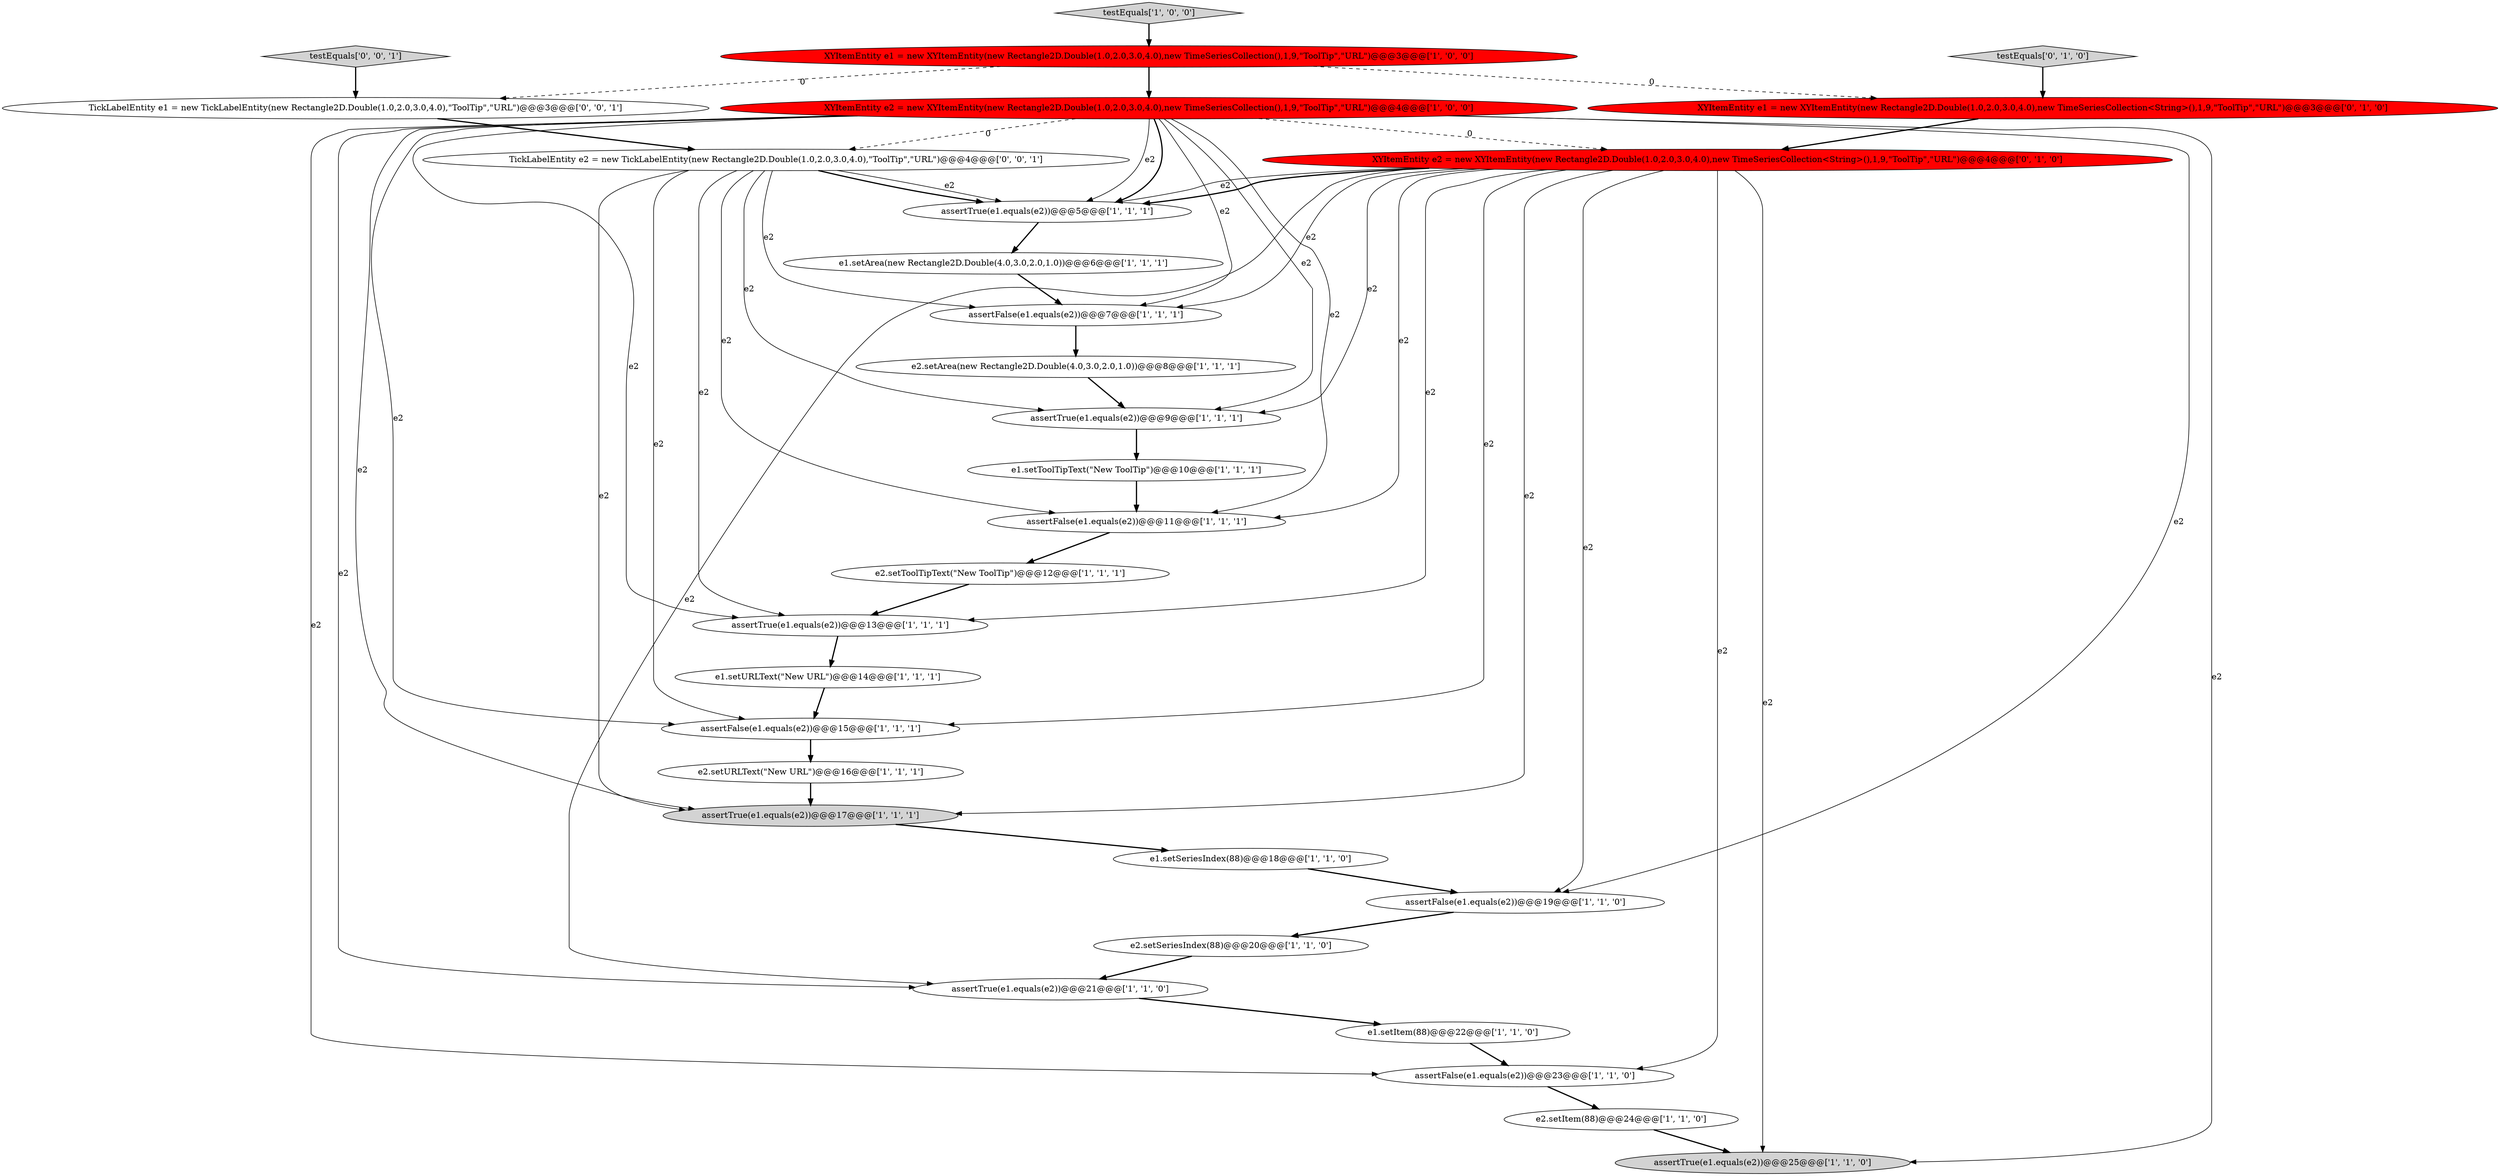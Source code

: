 digraph {
16 [style = filled, label = "assertFalse(e1.equals(e2))@@@7@@@['1', '1', '1']", fillcolor = white, shape = ellipse image = "AAA0AAABBB1BBB"];
27 [style = filled, label = "testEquals['0', '0', '1']", fillcolor = lightgray, shape = diamond image = "AAA0AAABBB3BBB"];
7 [style = filled, label = "assertTrue(e1.equals(e2))@@@5@@@['1', '1', '1']", fillcolor = white, shape = ellipse image = "AAA0AAABBB1BBB"];
22 [style = filled, label = "e2.setItem(88)@@@24@@@['1', '1', '0']", fillcolor = white, shape = ellipse image = "AAA0AAABBB1BBB"];
9 [style = filled, label = "assertFalse(e1.equals(e2))@@@23@@@['1', '1', '0']", fillcolor = white, shape = ellipse image = "AAA0AAABBB1BBB"];
13 [style = filled, label = "assertTrue(e1.equals(e2))@@@13@@@['1', '1', '1']", fillcolor = white, shape = ellipse image = "AAA0AAABBB1BBB"];
11 [style = filled, label = "e2.setArea(new Rectangle2D.Double(4.0,3.0,2.0,1.0))@@@8@@@['1', '1', '1']", fillcolor = white, shape = ellipse image = "AAA0AAABBB1BBB"];
10 [style = filled, label = "e1.setToolTipText(\"New ToolTip\")@@@10@@@['1', '1', '1']", fillcolor = white, shape = ellipse image = "AAA0AAABBB1BBB"];
20 [style = filled, label = "assertTrue(e1.equals(e2))@@@9@@@['1', '1', '1']", fillcolor = white, shape = ellipse image = "AAA0AAABBB1BBB"];
29 [style = filled, label = "TickLabelEntity e1 = new TickLabelEntity(new Rectangle2D.Double(1.0,2.0,3.0,4.0),\"ToolTip\",\"URL\")@@@3@@@['0', '0', '1']", fillcolor = white, shape = ellipse image = "AAA0AAABBB3BBB"];
17 [style = filled, label = "e1.setURLText(\"New URL\")@@@14@@@['1', '1', '1']", fillcolor = white, shape = ellipse image = "AAA0AAABBB1BBB"];
3 [style = filled, label = "assertTrue(e1.equals(e2))@@@21@@@['1', '1', '0']", fillcolor = white, shape = ellipse image = "AAA0AAABBB1BBB"];
26 [style = filled, label = "XYItemEntity e2 = new XYItemEntity(new Rectangle2D.Double(1.0,2.0,3.0,4.0),new TimeSeriesCollection<String>(),1,9,\"ToolTip\",\"URL\")@@@4@@@['0', '1', '0']", fillcolor = red, shape = ellipse image = "AAA1AAABBB2BBB"];
14 [style = filled, label = "e2.setToolTipText(\"New ToolTip\")@@@12@@@['1', '1', '1']", fillcolor = white, shape = ellipse image = "AAA0AAABBB1BBB"];
21 [style = filled, label = "XYItemEntity e1 = new XYItemEntity(new Rectangle2D.Double(1.0,2.0,3.0,4.0),new TimeSeriesCollection(),1,9,\"ToolTip\",\"URL\")@@@3@@@['1', '0', '0']", fillcolor = red, shape = ellipse image = "AAA1AAABBB1BBB"];
0 [style = filled, label = "assertFalse(e1.equals(e2))@@@15@@@['1', '1', '1']", fillcolor = white, shape = ellipse image = "AAA0AAABBB1BBB"];
23 [style = filled, label = "assertFalse(e1.equals(e2))@@@19@@@['1', '1', '0']", fillcolor = white, shape = ellipse image = "AAA0AAABBB1BBB"];
25 [style = filled, label = "XYItemEntity e1 = new XYItemEntity(new Rectangle2D.Double(1.0,2.0,3.0,4.0),new TimeSeriesCollection<String>(),1,9,\"ToolTip\",\"URL\")@@@3@@@['0', '1', '0']", fillcolor = red, shape = ellipse image = "AAA1AAABBB2BBB"];
8 [style = filled, label = "e1.setItem(88)@@@22@@@['1', '1', '0']", fillcolor = white, shape = ellipse image = "AAA0AAABBB1BBB"];
24 [style = filled, label = "testEquals['0', '1', '0']", fillcolor = lightgray, shape = diamond image = "AAA0AAABBB2BBB"];
2 [style = filled, label = "e1.setSeriesIndex(88)@@@18@@@['1', '1', '0']", fillcolor = white, shape = ellipse image = "AAA0AAABBB1BBB"];
1 [style = filled, label = "e2.setSeriesIndex(88)@@@20@@@['1', '1', '0']", fillcolor = white, shape = ellipse image = "AAA0AAABBB1BBB"];
5 [style = filled, label = "testEquals['1', '0', '0']", fillcolor = lightgray, shape = diamond image = "AAA0AAABBB1BBB"];
6 [style = filled, label = "assertTrue(e1.equals(e2))@@@17@@@['1', '1', '1']", fillcolor = lightgray, shape = ellipse image = "AAA0AAABBB1BBB"];
15 [style = filled, label = "assertFalse(e1.equals(e2))@@@11@@@['1', '1', '1']", fillcolor = white, shape = ellipse image = "AAA0AAABBB1BBB"];
28 [style = filled, label = "TickLabelEntity e2 = new TickLabelEntity(new Rectangle2D.Double(1.0,2.0,3.0,4.0),\"ToolTip\",\"URL\")@@@4@@@['0', '0', '1']", fillcolor = white, shape = ellipse image = "AAA0AAABBB3BBB"];
4 [style = filled, label = "XYItemEntity e2 = new XYItemEntity(new Rectangle2D.Double(1.0,2.0,3.0,4.0),new TimeSeriesCollection(),1,9,\"ToolTip\",\"URL\")@@@4@@@['1', '0', '0']", fillcolor = red, shape = ellipse image = "AAA1AAABBB1BBB"];
18 [style = filled, label = "e2.setURLText(\"New URL\")@@@16@@@['1', '1', '1']", fillcolor = white, shape = ellipse image = "AAA0AAABBB1BBB"];
19 [style = filled, label = "e1.setArea(new Rectangle2D.Double(4.0,3.0,2.0,1.0))@@@6@@@['1', '1', '1']", fillcolor = white, shape = ellipse image = "AAA0AAABBB1BBB"];
12 [style = filled, label = "assertTrue(e1.equals(e2))@@@25@@@['1', '1', '0']", fillcolor = lightgray, shape = ellipse image = "AAA0AAABBB1BBB"];
9->22 [style = bold, label=""];
4->15 [style = solid, label="e2"];
26->12 [style = solid, label="e2"];
11->20 [style = bold, label=""];
26->15 [style = solid, label="e2"];
4->7 [style = solid, label="e2"];
16->11 [style = bold, label=""];
10->15 [style = bold, label=""];
26->7 [style = bold, label=""];
4->9 [style = solid, label="e2"];
15->14 [style = bold, label=""];
26->3 [style = solid, label="e2"];
26->9 [style = solid, label="e2"];
26->13 [style = solid, label="e2"];
1->3 [style = bold, label=""];
28->7 [style = bold, label=""];
4->6 [style = solid, label="e2"];
28->20 [style = solid, label="e2"];
4->26 [style = dashed, label="0"];
28->7 [style = solid, label="e2"];
26->16 [style = solid, label="e2"];
4->7 [style = bold, label=""];
4->28 [style = dashed, label="0"];
19->16 [style = bold, label=""];
20->10 [style = bold, label=""];
6->2 [style = bold, label=""];
29->28 [style = bold, label=""];
4->23 [style = solid, label="e2"];
26->20 [style = solid, label="e2"];
2->23 [style = bold, label=""];
5->21 [style = bold, label=""];
13->17 [style = bold, label=""];
26->23 [style = solid, label="e2"];
4->0 [style = solid, label="e2"];
4->3 [style = solid, label="e2"];
17->0 [style = bold, label=""];
4->12 [style = solid, label="e2"];
28->16 [style = solid, label="e2"];
18->6 [style = bold, label=""];
22->12 [style = bold, label=""];
3->8 [style = bold, label=""];
24->25 [style = bold, label=""];
25->26 [style = bold, label=""];
26->0 [style = solid, label="e2"];
8->9 [style = bold, label=""];
28->0 [style = solid, label="e2"];
4->16 [style = solid, label="e2"];
23->1 [style = bold, label=""];
21->25 [style = dashed, label="0"];
28->6 [style = solid, label="e2"];
0->18 [style = bold, label=""];
26->7 [style = solid, label="e2"];
14->13 [style = bold, label=""];
27->29 [style = bold, label=""];
28->15 [style = solid, label="e2"];
4->20 [style = solid, label="e2"];
4->13 [style = solid, label="e2"];
7->19 [style = bold, label=""];
21->29 [style = dashed, label="0"];
28->13 [style = solid, label="e2"];
26->6 [style = solid, label="e2"];
21->4 [style = bold, label=""];
}
